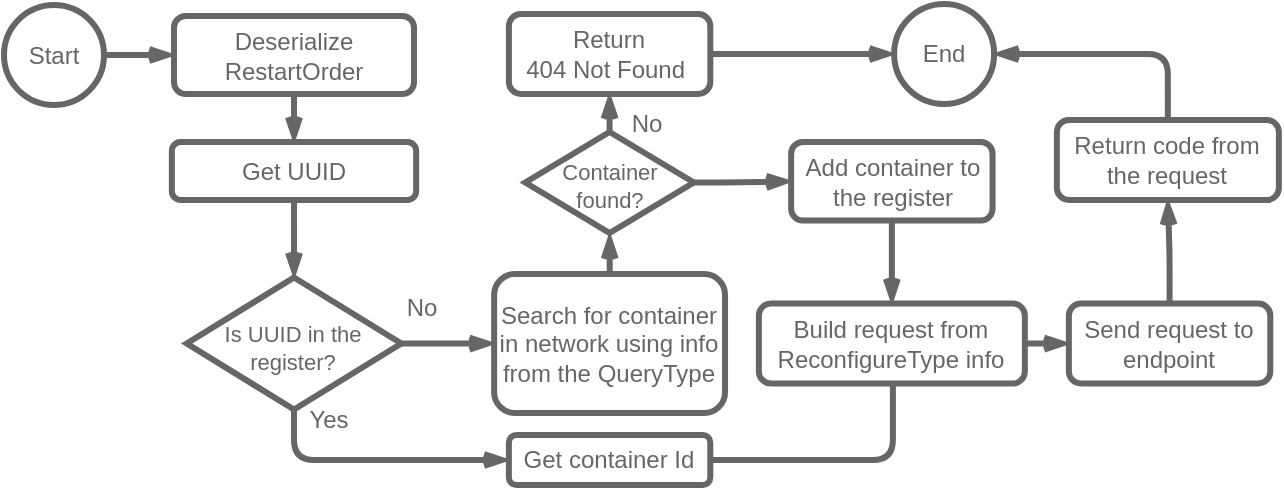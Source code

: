 <mxfile version="22.1.16" type="device">
  <diagram name="Página-1" id="O7MBfEGZBoNdr1yW5oVu">
    <mxGraphModel dx="1195" dy="756" grid="0" gridSize="10" guides="1" tooltips="1" connect="1" arrows="1" fold="1" page="1" pageScale="1" pageWidth="827" pageHeight="1169" math="0" shadow="0">
      <root>
        <mxCell id="0" />
        <mxCell id="1" parent="0" />
        <mxCell id="sa-nwPSrGMTqKwG6GONb-35" style="edgeStyle=orthogonalEdgeStyle;shape=connector;curved=0;rounded=1;orthogonalLoop=1;jettySize=auto;html=1;labelBackgroundColor=default;strokeColor=#666666;strokeWidth=3;align=center;verticalAlign=middle;fontFamily=Helvetica;fontSize=12;fontColor=#666666;endArrow=openThin;endFill=0;fillColor=#FAE5C7;" edge="1" parent="1" source="sa-nwPSrGMTqKwG6GONb-36" target="sa-nwPSrGMTqKwG6GONb-40">
          <mxGeometry relative="1" as="geometry" />
        </mxCell>
        <mxCell id="sa-nwPSrGMTqKwG6GONb-36" value="Deserialize RestartOrder" style="rounded=1;whiteSpace=wrap;html=1;strokeColor=#666666;fontColor=#666666;fillColor=#FFFFFF;strokeWidth=3;" vertex="1" parent="1">
          <mxGeometry x="180" y="591" width="120" height="39" as="geometry" />
        </mxCell>
        <mxCell id="sa-nwPSrGMTqKwG6GONb-37" style="edgeStyle=orthogonalEdgeStyle;shape=connector;curved=0;rounded=1;orthogonalLoop=1;jettySize=auto;html=1;labelBackgroundColor=default;strokeColor=#666666;strokeWidth=3;align=center;verticalAlign=middle;fontFamily=Helvetica;fontSize=12;fontColor=#666666;endArrow=openThin;endFill=0;fillColor=#FAE5C7;" edge="1" parent="1" source="sa-nwPSrGMTqKwG6GONb-38" target="sa-nwPSrGMTqKwG6GONb-36">
          <mxGeometry relative="1" as="geometry" />
        </mxCell>
        <mxCell id="sa-nwPSrGMTqKwG6GONb-38" value="Start" style="ellipse;whiteSpace=wrap;html=1;aspect=fixed;strokeColor=#666666;fontColor=#666666;fillColor=#FFFFFF;strokeWidth=3;" vertex="1" parent="1">
          <mxGeometry x="95" y="585.5" width="50" height="50" as="geometry" />
        </mxCell>
        <mxCell id="sa-nwPSrGMTqKwG6GONb-39" style="edgeStyle=orthogonalEdgeStyle;shape=connector;curved=0;rounded=1;orthogonalLoop=1;jettySize=auto;html=1;labelBackgroundColor=default;strokeColor=#666666;strokeWidth=3;align=center;verticalAlign=middle;fontFamily=Helvetica;fontSize=12;fontColor=#666666;endArrow=openThin;endFill=0;fillColor=#FAE5C7;" edge="1" parent="1" source="sa-nwPSrGMTqKwG6GONb-40" target="sa-nwPSrGMTqKwG6GONb-43">
          <mxGeometry relative="1" as="geometry" />
        </mxCell>
        <mxCell id="sa-nwPSrGMTqKwG6GONb-40" value="Get UUID" style="rounded=1;whiteSpace=wrap;html=1;strokeColor=#666666;fontColor=#666666;fillColor=#FFFFFF;strokeWidth=3;" vertex="1" parent="1">
          <mxGeometry x="178.93" y="654" width="122.15" height="29" as="geometry" />
        </mxCell>
        <mxCell id="sa-nwPSrGMTqKwG6GONb-41" style="edgeStyle=orthogonalEdgeStyle;shape=connector;curved=0;rounded=1;orthogonalLoop=1;jettySize=auto;html=1;labelBackgroundColor=default;strokeColor=#666666;strokeWidth=3;align=center;verticalAlign=middle;fontFamily=Helvetica;fontSize=12;fontColor=#666666;endArrow=openThin;endFill=0;fillColor=#FAE5C7;" edge="1" parent="1" source="sa-nwPSrGMTqKwG6GONb-43" target="sa-nwPSrGMTqKwG6GONb-48">
          <mxGeometry relative="1" as="geometry" />
        </mxCell>
        <mxCell id="sa-nwPSrGMTqKwG6GONb-42" style="edgeStyle=orthogonalEdgeStyle;shape=connector;curved=0;rounded=1;orthogonalLoop=1;jettySize=auto;html=1;exitX=0.5;exitY=1;exitDx=0;exitDy=0;entryX=0;entryY=0.5;entryDx=0;entryDy=0;labelBackgroundColor=default;strokeColor=#666666;strokeWidth=3;align=center;verticalAlign=middle;fontFamily=Helvetica;fontSize=12;fontColor=#666666;endArrow=openThin;endFill=0;fillColor=#FAE5C7;" edge="1" parent="1" source="sa-nwPSrGMTqKwG6GONb-43" target="sa-nwPSrGMTqKwG6GONb-45">
          <mxGeometry relative="1" as="geometry" />
        </mxCell>
        <mxCell id="sa-nwPSrGMTqKwG6GONb-43" value="Is UUID in the register?" style="rhombus;whiteSpace=wrap;html=1;rounded=0;strokeColor=#666666;strokeWidth=3;align=center;verticalAlign=middle;fontFamily=Helvetica;fontSize=11;fontColor=#666666;fillColor=#FFFFFF;spacingTop=5;" vertex="1" parent="1">
          <mxGeometry x="186.37" y="721.75" width="107.27" height="66" as="geometry" />
        </mxCell>
        <mxCell id="sa-nwPSrGMTqKwG6GONb-44" style="edgeStyle=orthogonalEdgeStyle;shape=connector;curved=0;rounded=1;orthogonalLoop=1;jettySize=auto;html=1;labelBackgroundColor=default;strokeColor=#666666;strokeWidth=3;align=center;verticalAlign=middle;fontFamily=Helvetica;fontSize=12;fontColor=#666666;endArrow=openThin;endFill=0;fillColor=#FAE5C7;entryX=0.5;entryY=1;entryDx=0;entryDy=0;" edge="1" parent="1" source="sa-nwPSrGMTqKwG6GONb-45" target="sa-nwPSrGMTqKwG6GONb-62">
          <mxGeometry relative="1" as="geometry">
            <mxPoint x="511.795" y="766.88" as="targetPoint" />
            <Array as="points">
              <mxPoint x="539.43" y="813" />
              <mxPoint x="539.43" y="760" />
            </Array>
          </mxGeometry>
        </mxCell>
        <mxCell id="sa-nwPSrGMTqKwG6GONb-45" value="Get container Id" style="rounded=1;whiteSpace=wrap;html=1;strokeColor=#666666;fontColor=#666666;fillColor=#FFFFFF;strokeWidth=3;" vertex="1" parent="1">
          <mxGeometry x="347.435" y="800.5" width="100.72" height="25" as="geometry" />
        </mxCell>
        <mxCell id="sa-nwPSrGMTqKwG6GONb-46" value="End" style="ellipse;whiteSpace=wrap;html=1;aspect=fixed;strokeColor=#666666;fontColor=#666666;fillColor=#FFFFFF;strokeWidth=3;" vertex="1" parent="1">
          <mxGeometry x="540.06" y="585" width="50" height="50" as="geometry" />
        </mxCell>
        <mxCell id="sa-nwPSrGMTqKwG6GONb-47" style="edgeStyle=orthogonalEdgeStyle;shape=connector;curved=0;rounded=1;orthogonalLoop=1;jettySize=auto;html=1;labelBackgroundColor=default;strokeColor=#666666;strokeWidth=3;align=center;verticalAlign=middle;fontFamily=Helvetica;fontSize=12;fontColor=#666666;endArrow=openThin;endFill=0;fillColor=#FAE5C7;" edge="1" parent="1" source="sa-nwPSrGMTqKwG6GONb-48" target="sa-nwPSrGMTqKwG6GONb-50">
          <mxGeometry relative="1" as="geometry" />
        </mxCell>
        <mxCell id="sa-nwPSrGMTqKwG6GONb-48" value="Search for container in network using info from the QueryType" style="rounded=1;whiteSpace=wrap;html=1;strokeColor=#666666;fontColor=#666666;fillColor=#FFFFFF;strokeWidth=3;" vertex="1" parent="1">
          <mxGeometry x="340.07" y="720" width="115.45" height="69.5" as="geometry" />
        </mxCell>
        <mxCell id="sa-nwPSrGMTqKwG6GONb-49" style="edgeStyle=orthogonalEdgeStyle;shape=connector;curved=0;rounded=1;orthogonalLoop=1;jettySize=auto;html=1;exitX=0.5;exitY=0;exitDx=0;exitDy=0;entryX=0.5;entryY=1;entryDx=0;entryDy=0;labelBackgroundColor=default;strokeColor=#666666;strokeWidth=3;align=center;verticalAlign=middle;fontFamily=Helvetica;fontSize=12;fontColor=#666666;endArrow=openThin;endFill=0;fillColor=#FAE5C7;" edge="1" parent="1" source="sa-nwPSrGMTqKwG6GONb-50" target="sa-nwPSrGMTqKwG6GONb-54">
          <mxGeometry relative="1" as="geometry" />
        </mxCell>
        <mxCell id="sa-nwPSrGMTqKwG6GONb-50" value="Container &lt;br&gt;found?" style="rhombus;whiteSpace=wrap;html=1;rounded=0;strokeColor=#666666;strokeWidth=3;align=center;verticalAlign=middle;fontFamily=Helvetica;fontSize=11;fontColor=#666666;fillColor=#FFFFFF;spacingTop=4;" vertex="1" parent="1">
          <mxGeometry x="355.66" y="649" width="84.27" height="50.5" as="geometry" />
        </mxCell>
        <mxCell id="sa-nwPSrGMTqKwG6GONb-51" value="No" style="text;html=1;strokeColor=none;fillColor=none;align=center;verticalAlign=middle;whiteSpace=wrap;rounded=0;fontColor=#666666;" vertex="1" parent="1">
          <mxGeometry x="273.98" y="722" width="60" height="30" as="geometry" />
        </mxCell>
        <mxCell id="sa-nwPSrGMTqKwG6GONb-52" value="Yes" style="text;html=1;strokeColor=none;fillColor=none;align=center;verticalAlign=middle;whiteSpace=wrap;rounded=0;fontColor=#666666;" vertex="1" parent="1">
          <mxGeometry x="240.98" y="777.5" width="33" height="30" as="geometry" />
        </mxCell>
        <mxCell id="sa-nwPSrGMTqKwG6GONb-53" style="edgeStyle=orthogonalEdgeStyle;shape=connector;curved=0;rounded=1;orthogonalLoop=1;jettySize=auto;html=1;labelBackgroundColor=default;strokeColor=#666666;strokeWidth=3;align=center;verticalAlign=middle;fontFamily=Helvetica;fontSize=12;fontColor=#666666;endArrow=openThin;endFill=0;fillColor=#FAE5C7;" edge="1" parent="1" source="sa-nwPSrGMTqKwG6GONb-54" target="sa-nwPSrGMTqKwG6GONb-46">
          <mxGeometry relative="1" as="geometry" />
        </mxCell>
        <mxCell id="sa-nwPSrGMTqKwG6GONb-54" value="Return &lt;br&gt;404 Not Found&amp;nbsp;" style="rounded=1;whiteSpace=wrap;html=1;strokeColor=#666666;fontColor=#666666;fillColor=#FFFFFF;strokeWidth=3;" vertex="1" parent="1">
          <mxGeometry x="347.44" y="590" width="100.72" height="40" as="geometry" />
        </mxCell>
        <mxCell id="sa-nwPSrGMTqKwG6GONb-55" value="No" style="text;html=1;strokeColor=none;fillColor=none;align=center;verticalAlign=middle;whiteSpace=wrap;rounded=0;fontColor=#666666;" vertex="1" parent="1">
          <mxGeometry x="402.43" y="630" width="28.73" height="30" as="geometry" />
        </mxCell>
        <mxCell id="sa-nwPSrGMTqKwG6GONb-56" value="" style="edgeStyle=orthogonalEdgeStyle;shape=connector;curved=0;rounded=1;orthogonalLoop=1;jettySize=auto;html=1;labelBackgroundColor=default;strokeColor=#666666;strokeWidth=3;align=center;verticalAlign=middle;fontFamily=Helvetica;fontSize=12;fontColor=#666666;endArrow=openThin;endFill=0;fillColor=#FAE5C7;entryX=0;entryY=0.5;entryDx=0;entryDy=0;" edge="1" parent="1" source="sa-nwPSrGMTqKwG6GONb-50" target="sa-nwPSrGMTqKwG6GONb-58">
          <mxGeometry relative="1" as="geometry">
            <mxPoint x="451.43" y="674" as="sourcePoint" />
            <mxPoint x="511.43" y="745" as="targetPoint" />
            <Array as="points" />
          </mxGeometry>
        </mxCell>
        <mxCell id="sa-nwPSrGMTqKwG6GONb-57" style="edgeStyle=orthogonalEdgeStyle;shape=connector;curved=0;rounded=1;orthogonalLoop=1;jettySize=auto;html=1;exitX=0.5;exitY=1;exitDx=0;exitDy=0;labelBackgroundColor=default;strokeColor=#666666;strokeWidth=3;align=center;verticalAlign=middle;fontFamily=Helvetica;fontSize=12;fontColor=#666666;endArrow=openThin;endFill=0;fillColor=#FAE5C7;" edge="1" parent="1" source="sa-nwPSrGMTqKwG6GONb-58" target="sa-nwPSrGMTqKwG6GONb-62">
          <mxGeometry relative="1" as="geometry">
            <mxPoint x="511.795" y="716.38" as="targetPoint" />
          </mxGeometry>
        </mxCell>
        <mxCell id="sa-nwPSrGMTqKwG6GONb-58" value="Add container to the register" style="rounded=1;whiteSpace=wrap;html=1;strokeColor=#666666;fontColor=#666666;fillColor=#FFFFFF;strokeWidth=3;" vertex="1" parent="1">
          <mxGeometry x="488.57" y="654" width="100.72" height="39.25" as="geometry" />
        </mxCell>
        <mxCell id="sa-nwPSrGMTqKwG6GONb-59" style="edgeStyle=orthogonalEdgeStyle;shape=connector;curved=0;rounded=1;orthogonalLoop=1;jettySize=auto;html=1;entryX=1;entryY=0.5;entryDx=0;entryDy=0;labelBackgroundColor=default;strokeColor=#666666;strokeWidth=3;align=center;verticalAlign=middle;fontFamily=Helvetica;fontSize=12;fontColor=#666666;endArrow=openThin;endFill=0;fillColor=#FAE5C7;exitX=0.5;exitY=0;exitDx=0;exitDy=0;" edge="1" parent="1" source="sa-nwPSrGMTqKwG6GONb-64" target="sa-nwPSrGMTqKwG6GONb-46">
          <mxGeometry relative="1" as="geometry" />
        </mxCell>
        <mxCell id="sa-nwPSrGMTqKwG6GONb-60" value="Send request to endpoint" style="rounded=1;whiteSpace=wrap;html=1;strokeColor=#666666;fontColor=#666666;fillColor=#FFFFFF;strokeWidth=3;" vertex="1" parent="1">
          <mxGeometry x="627.43" y="734.75" width="100.72" height="40" as="geometry" />
        </mxCell>
        <mxCell id="sa-nwPSrGMTqKwG6GONb-61" style="edgeStyle=orthogonalEdgeStyle;shape=connector;curved=0;rounded=1;orthogonalLoop=1;jettySize=auto;html=1;labelBackgroundColor=default;strokeColor=#666666;strokeWidth=3;align=center;verticalAlign=middle;fontFamily=Helvetica;fontSize=12;fontColor=#666666;endArrow=openThin;endFill=0;fillColor=#FAE5C7;" edge="1" parent="1" source="sa-nwPSrGMTqKwG6GONb-62" target="sa-nwPSrGMTqKwG6GONb-60">
          <mxGeometry relative="1" as="geometry" />
        </mxCell>
        <mxCell id="sa-nwPSrGMTqKwG6GONb-62" value="Build request from ReconfigureType info" style="rounded=1;whiteSpace=wrap;html=1;strokeColor=#666666;fontColor=#666666;fillColor=#FFFFFF;strokeWidth=3;" vertex="1" parent="1">
          <mxGeometry x="472.43" y="734.75" width="133" height="40" as="geometry" />
        </mxCell>
        <mxCell id="sa-nwPSrGMTqKwG6GONb-63" value="" style="edgeStyle=orthogonalEdgeStyle;shape=connector;curved=0;rounded=1;orthogonalLoop=1;jettySize=auto;html=1;labelBackgroundColor=default;strokeColor=#666666;strokeWidth=3;align=center;verticalAlign=middle;fontFamily=Helvetica;fontSize=12;fontColor=#666666;endArrow=openThin;endFill=0;fillColor=#FAE5C7;exitX=0.5;exitY=0;exitDx=0;exitDy=0;" edge="1" parent="1" source="sa-nwPSrGMTqKwG6GONb-60" target="sa-nwPSrGMTqKwG6GONb-64">
          <mxGeometry relative="1" as="geometry">
            <mxPoint x="677.43" y="735" as="sourcePoint" />
            <mxPoint x="590.43" y="610" as="targetPoint" />
          </mxGeometry>
        </mxCell>
        <mxCell id="sa-nwPSrGMTqKwG6GONb-64" value="Return code from the request" style="rounded=1;whiteSpace=wrap;html=1;strokeColor=#666666;fontColor=#666666;fillColor=#FFFFFF;strokeWidth=3;" vertex="1" parent="1">
          <mxGeometry x="621.43" y="643" width="111" height="40" as="geometry" />
        </mxCell>
      </root>
    </mxGraphModel>
  </diagram>
</mxfile>
